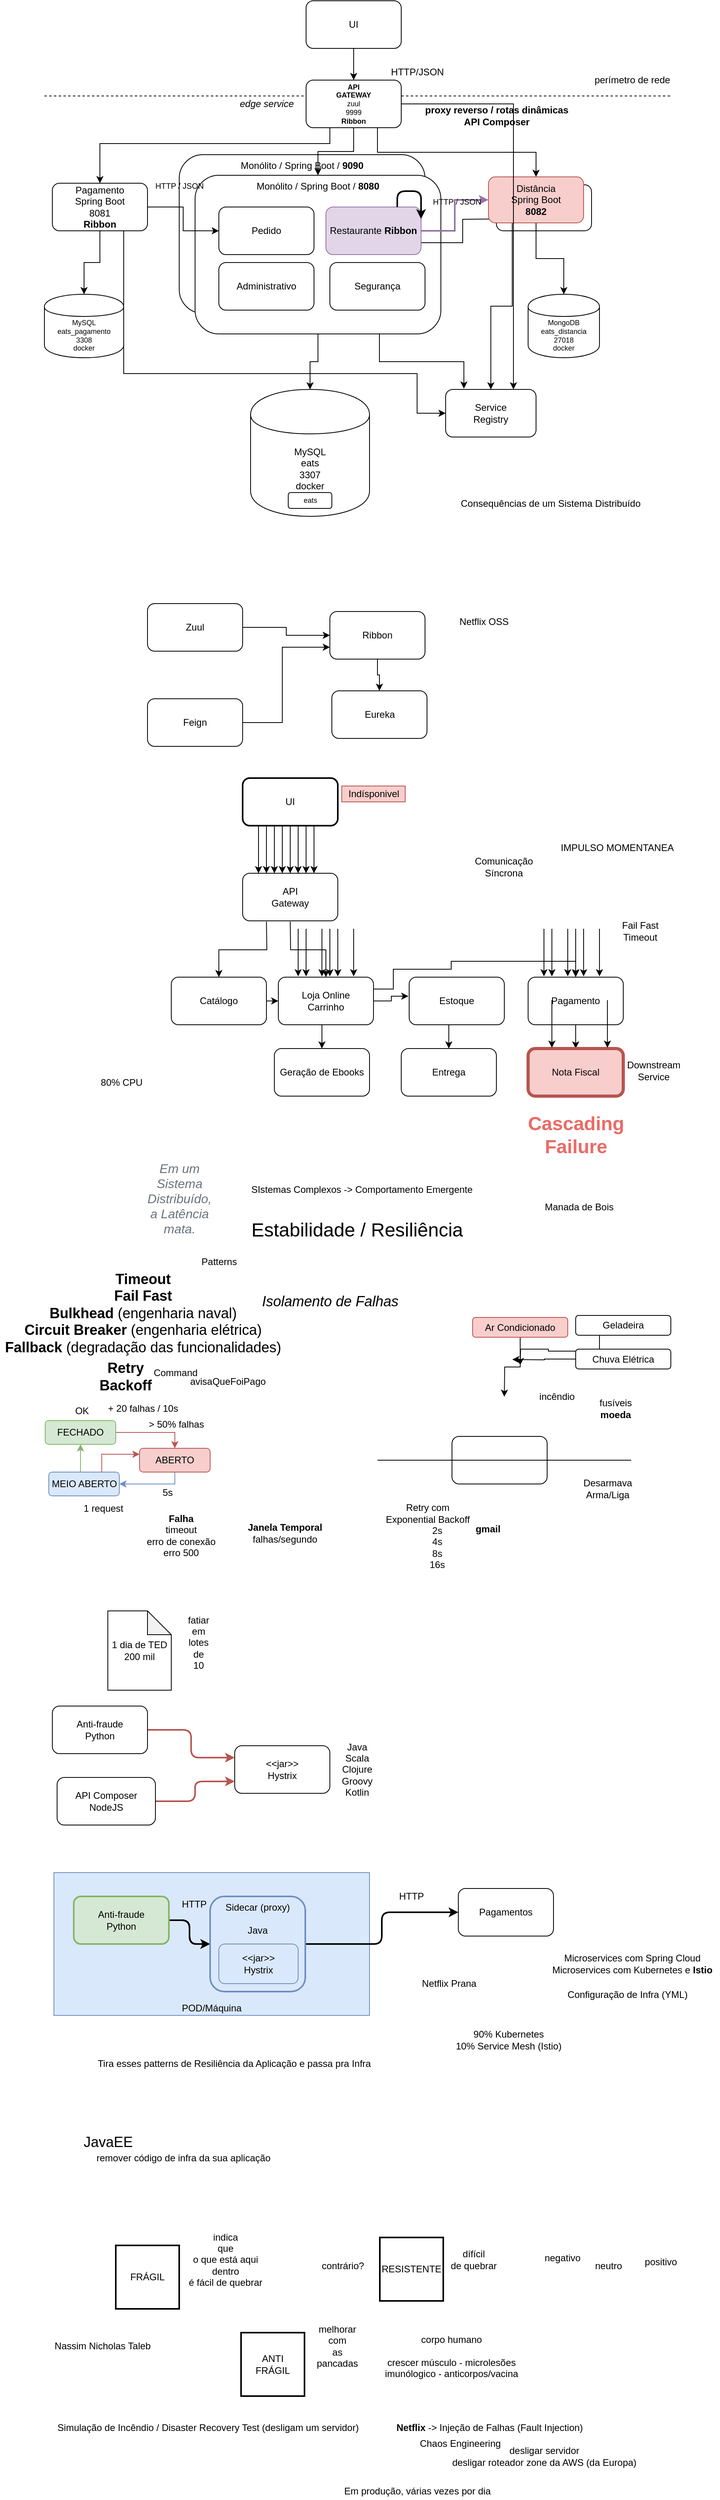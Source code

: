 <mxfile version="12.9.6" type="device"><diagram id="_wSEptGag3BsRN_Ll8dC" name="Page-1"><mxGraphModel dx="1837" dy="1597" grid="1" gridSize="10" guides="1" tooltips="1" connect="1" arrows="1" fold="1" page="1" pageScale="1" pageWidth="850" pageHeight="1100" math="0" shadow="0"><root><mxCell id="0"/><mxCell id="1" parent="0"/><mxCell id="aS-X-ERC-mxKL3yC7Omb-161" value="POD/Máquina" style="rounded=0;whiteSpace=wrap;html=1;strokeWidth=1;align=center;verticalAlign=bottom;fillColor=#dae8fc;strokeColor=#6c8ebf;" vertex="1" parent="1"><mxGeometry x="22" y="2210" width="398" height="180" as="geometry"/></mxCell><mxCell id="aS-X-ERC-mxKL3yC7Omb-46" value="Distância&lt;br&gt;Spring Boot&lt;br&gt;&lt;b&gt;8082&lt;/b&gt;" style="rounded=1;whiteSpace=wrap;html=1;" vertex="1" parent="1"><mxGeometry x="580" y="82" width="120" height="58" as="geometry"/></mxCell><mxCell id="y2pUeTgZhm8g_LGULcBH-119" value="Monólito / Spring Boot / &lt;b&gt;9090&lt;/b&gt;" style="rounded=1;whiteSpace=wrap;html=1;verticalAlign=top;" parent="1" vertex="1"><mxGeometry x="180" y="44" width="310" height="200" as="geometry"/></mxCell><mxCell id="y2pUeTgZhm8g_LGULcBH-7" value="MySQL&lt;br&gt;eats&lt;br&gt;3307&lt;br&gt;docker" style="shape=cylinder;whiteSpace=wrap;html=1;boundedLbl=1;backgroundOutline=1;verticalAlign=middle;" parent="1" vertex="1"><mxGeometry x="270" y="340" width="150" height="160" as="geometry"/></mxCell><mxCell id="y2pUeTgZhm8g_LGULcBH-1" value="" style="endArrow=none;dashed=1;html=1;" parent="1" edge="1"><mxGeometry width="50" height="50" relative="1" as="geometry"><mxPoint x="10" y="-30" as="sourcePoint"/><mxPoint x="800" y="-30" as="targetPoint"/></mxGeometry></mxCell><mxCell id="y2pUeTgZhm8g_LGULcBH-2" style="edgeStyle=orthogonalEdgeStyle;rounded=0;orthogonalLoop=1;jettySize=auto;html=1;exitX=0.5;exitY=1;exitDx=0;exitDy=0;" parent="1" source="y2pUeTgZhm8g_LGULcBH-3" target="y2pUeTgZhm8g_LGULcBH-7" edge="1"><mxGeometry relative="1" as="geometry"/></mxCell><mxCell id="aS-X-ERC-mxKL3yC7Omb-26" style="edgeStyle=orthogonalEdgeStyle;rounded=0;orthogonalLoop=1;jettySize=auto;html=1;exitX=0.75;exitY=1;exitDx=0;exitDy=0;entryX=0.202;entryY=-0.017;entryDx=0;entryDy=0;entryPerimeter=0;strokeWidth=1;" edge="1" parent="1" source="y2pUeTgZhm8g_LGULcBH-3" target="aS-X-ERC-mxKL3yC7Omb-23"><mxGeometry relative="1" as="geometry"/></mxCell><mxCell id="y2pUeTgZhm8g_LGULcBH-3" value="Monólito / Spring Boot / &lt;b&gt;8080&lt;/b&gt;" style="rounded=1;whiteSpace=wrap;html=1;verticalAlign=top;" parent="1" vertex="1"><mxGeometry x="200" y="70" width="310" height="200" as="geometry"/></mxCell><mxCell id="y2pUeTgZhm8g_LGULcBH-4" style="edgeStyle=orthogonalEdgeStyle;rounded=0;orthogonalLoop=1;jettySize=auto;html=1;exitX=1;exitY=0.5;exitDx=0;exitDy=0;fontSize=17;fontColor=#E6E6E6;strokeWidth=2;fillColor=#e1d5e7;strokeColor=#9673a6;" parent="1" source="y2pUeTgZhm8g_LGULcBH-5" target="y2pUeTgZhm8g_LGULcBH-14" edge="1"><mxGeometry relative="1" as="geometry"/></mxCell><mxCell id="aS-X-ERC-mxKL3yC7Omb-1" style="edgeStyle=orthogonalEdgeStyle;rounded=0;orthogonalLoop=1;jettySize=auto;html=1;exitX=1;exitY=0.75;exitDx=0;exitDy=0;entryX=0;entryY=0.75;entryDx=0;entryDy=0;strokeWidth=1;" edge="1" parent="1" source="y2pUeTgZhm8g_LGULcBH-5"><mxGeometry relative="1" as="geometry"><mxPoint x="590" y="125" as="targetPoint"/></mxGeometry></mxCell><mxCell id="y2pUeTgZhm8g_LGULcBH-5" value="Restaurante&lt;b&gt; Ribbon&lt;/b&gt;" style="rounded=1;whiteSpace=wrap;html=1;fillColor=#e1d5e7;strokeColor=#9673a6;" parent="1" vertex="1"><mxGeometry x="365" y="110" width="120" height="60" as="geometry"/></mxCell><mxCell id="y2pUeTgZhm8g_LGULcBH-6" value="Pedido" style="rounded=1;whiteSpace=wrap;html=1;" parent="1" vertex="1"><mxGeometry x="230" y="110" width="120" height="60" as="geometry"/></mxCell><mxCell id="y2pUeTgZhm8g_LGULcBH-8" value="Administrativo" style="rounded=1;whiteSpace=wrap;html=1;" parent="1" vertex="1"><mxGeometry x="230" y="180" width="120" height="60" as="geometry"/></mxCell><mxCell id="y2pUeTgZhm8g_LGULcBH-9" value="Segurança" style="rounded=1;whiteSpace=wrap;html=1;" parent="1" vertex="1"><mxGeometry x="370" y="180" width="120" height="60" as="geometry"/></mxCell><mxCell id="y2pUeTgZhm8g_LGULcBH-10" style="edgeStyle=orthogonalEdgeStyle;rounded=0;orthogonalLoop=1;jettySize=auto;html=1;exitX=0.5;exitY=1;exitDx=0;exitDy=0;fontSize=9;fontColor=#E6E6E6;" parent="1" source="y2pUeTgZhm8g_LGULcBH-12" target="y2pUeTgZhm8g_LGULcBH-15" edge="1"><mxGeometry relative="1" as="geometry"/></mxCell><mxCell id="y2pUeTgZhm8g_LGULcBH-11" style="edgeStyle=orthogonalEdgeStyle;rounded=0;orthogonalLoop=1;jettySize=auto;html=1;exitX=1;exitY=0.5;exitDx=0;exitDy=0;fontSize=9;fontColor=#E6E6E6;strokeWidth=1;" parent="1" source="y2pUeTgZhm8g_LGULcBH-12" target="y2pUeTgZhm8g_LGULcBH-6" edge="1"><mxGeometry relative="1" as="geometry"/></mxCell><mxCell id="aS-X-ERC-mxKL3yC7Omb-27" style="edgeStyle=orthogonalEdgeStyle;rounded=0;orthogonalLoop=1;jettySize=auto;html=1;exitX=0.75;exitY=1;exitDx=0;exitDy=0;entryX=0;entryY=0.5;entryDx=0;entryDy=0;strokeWidth=1;" edge="1" parent="1" source="y2pUeTgZhm8g_LGULcBH-12" target="aS-X-ERC-mxKL3yC7Omb-23"><mxGeometry relative="1" as="geometry"><Array as="points"><mxPoint x="110" y="320"/><mxPoint x="480" y="320"/><mxPoint x="480" y="370"/></Array></mxGeometry></mxCell><mxCell id="y2pUeTgZhm8g_LGULcBH-12" value="Pagamento&lt;br&gt;Spring Boot&lt;br&gt;8081&lt;br&gt;&lt;b&gt;Ribbon&lt;/b&gt;" style="rounded=1;whiteSpace=wrap;html=1;" parent="1" vertex="1"><mxGeometry x="20" y="80" width="120" height="60" as="geometry"/></mxCell><mxCell id="y2pUeTgZhm8g_LGULcBH-13" style="edgeStyle=orthogonalEdgeStyle;rounded=0;orthogonalLoop=1;jettySize=auto;html=1;exitX=0.5;exitY=1;exitDx=0;exitDy=0;fontSize=9;fontColor=#E6E6E6;" parent="1" source="y2pUeTgZhm8g_LGULcBH-14" target="y2pUeTgZhm8g_LGULcBH-17" edge="1"><mxGeometry relative="1" as="geometry"/></mxCell><mxCell id="aS-X-ERC-mxKL3yC7Omb-25" style="edgeStyle=orthogonalEdgeStyle;rounded=0;orthogonalLoop=1;jettySize=auto;html=1;exitX=0.25;exitY=1;exitDx=0;exitDy=0;strokeWidth=1;" edge="1" parent="1" source="y2pUeTgZhm8g_LGULcBH-14" target="aS-X-ERC-mxKL3yC7Omb-23"><mxGeometry relative="1" as="geometry"/></mxCell><mxCell id="y2pUeTgZhm8g_LGULcBH-14" value="Distância&lt;br&gt;Spring Boot&lt;br&gt;&lt;b&gt;8082&lt;/b&gt;" style="rounded=1;whiteSpace=wrap;html=1;fillColor=#f8cecc;strokeColor=#b85450;" parent="1" vertex="1"><mxGeometry x="570" y="72" width="120" height="58" as="geometry"/></mxCell><mxCell id="y2pUeTgZhm8g_LGULcBH-15" value="MySQL&lt;br style=&quot;font-size: 9px;&quot;&gt;eats_pagamento&lt;br style=&quot;font-size: 9px;&quot;&gt;3308&lt;br style=&quot;font-size: 9px;&quot;&gt;docker" style="shape=cylinder;whiteSpace=wrap;html=1;boundedLbl=1;backgroundOutline=1;fontSize=9;" parent="1" vertex="1"><mxGeometry x="10" y="220" width="100" height="80" as="geometry"/></mxCell><mxCell id="y2pUeTgZhm8g_LGULcBH-16" value="eats" style="rounded=1;whiteSpace=wrap;html=1;fontSize=9;" parent="1" vertex="1"><mxGeometry x="317.5" y="470" width="55" height="20" as="geometry"/></mxCell><mxCell id="y2pUeTgZhm8g_LGULcBH-17" value="MongoDB&lt;br&gt;eats_distancia&lt;br&gt;27018&lt;br&gt;docker" style="shape=cylinder;whiteSpace=wrap;html=1;boundedLbl=1;backgroundOutline=1;fontSize=9;" parent="1" vertex="1"><mxGeometry x="620" y="220" width="90" height="80" as="geometry"/></mxCell><mxCell id="y2pUeTgZhm8g_LGULcBH-18" style="edgeStyle=orthogonalEdgeStyle;rounded=0;orthogonalLoop=1;jettySize=auto;html=1;exitX=0.5;exitY=1;exitDx=0;exitDy=0;fontSize=9;fontColor=#E6E6E6;strokeWidth=1;" parent="1" source="y2pUeTgZhm8g_LGULcBH-21" target="y2pUeTgZhm8g_LGULcBH-3" edge="1"><mxGeometry relative="1" as="geometry"/></mxCell><mxCell id="y2pUeTgZhm8g_LGULcBH-19" style="edgeStyle=orthogonalEdgeStyle;rounded=0;orthogonalLoop=1;jettySize=auto;html=1;exitX=0.25;exitY=1;exitDx=0;exitDy=0;entryX=0.5;entryY=0;entryDx=0;entryDy=0;fontSize=9;fontColor=#E6E6E6;" parent="1" source="y2pUeTgZhm8g_LGULcBH-21" target="y2pUeTgZhm8g_LGULcBH-12" edge="1"><mxGeometry relative="1" as="geometry"><Array as="points"><mxPoint x="370" y="30"/><mxPoint x="80" y="30"/></Array></mxGeometry></mxCell><mxCell id="y2pUeTgZhm8g_LGULcBH-20" style="edgeStyle=orthogonalEdgeStyle;rounded=0;orthogonalLoop=1;jettySize=auto;html=1;exitX=0.75;exitY=1;exitDx=0;exitDy=0;entryX=0.5;entryY=0;entryDx=0;entryDy=0;fontSize=9;fontColor=#E6E6E6;strokeWidth=1;" parent="1" source="y2pUeTgZhm8g_LGULcBH-21" target="y2pUeTgZhm8g_LGULcBH-14" edge="1"><mxGeometry relative="1" as="geometry"/></mxCell><mxCell id="aS-X-ERC-mxKL3yC7Omb-28" style="edgeStyle=orthogonalEdgeStyle;rounded=0;orthogonalLoop=1;jettySize=auto;html=1;entryX=0.75;entryY=0;entryDx=0;entryDy=0;strokeWidth=1;" edge="1" parent="1" source="y2pUeTgZhm8g_LGULcBH-21" target="aS-X-ERC-mxKL3yC7Omb-23"><mxGeometry relative="1" as="geometry"/></mxCell><mxCell id="y2pUeTgZhm8g_LGULcBH-21" value="&lt;b&gt;API&lt;br&gt;GATEWAY&lt;/b&gt;&lt;br&gt;zuul&lt;br&gt;9999&lt;br&gt;&lt;b&gt;Ribbon&lt;/b&gt;" style="rounded=1;whiteSpace=wrap;html=1;fontSize=9;" parent="1" vertex="1"><mxGeometry x="340" y="-50" width="120" height="60" as="geometry"/></mxCell><mxCell id="y2pUeTgZhm8g_LGULcBH-22" value="&lt;font style=&quot;font-size: 10px&quot;&gt;HTTP / JSON&lt;/font&gt;" style="text;html=1;align=center;verticalAlign=middle;resizable=0;points=[];autosize=1;fontSize=22;strokeWidth=3;" parent="1" vertex="1"><mxGeometry x="140" y="60" width="80" height="40" as="geometry"/></mxCell><mxCell id="y2pUeTgZhm8g_LGULcBH-23" value="&lt;font style=&quot;font-size: 10px&quot;&gt;HTTP / JSON&lt;/font&gt;" style="text;html=1;align=center;verticalAlign=middle;resizable=0;points=[];autosize=1;fontSize=22;" parent="1" vertex="1"><mxGeometry x="490" y="80" width="80" height="40" as="geometry"/></mxCell><mxCell id="y2pUeTgZhm8g_LGULcBH-24" value="perímetro de rede" style="text;html=1;align=center;verticalAlign=middle;resizable=0;points=[];autosize=1;" parent="1" vertex="1"><mxGeometry x="696" y="-60" width="110" height="20" as="geometry"/></mxCell><mxCell id="y2pUeTgZhm8g_LGULcBH-25" style="edgeStyle=orthogonalEdgeStyle;rounded=0;orthogonalLoop=1;jettySize=auto;html=1;exitX=0.5;exitY=1;exitDx=0;exitDy=0;entryX=0.5;entryY=0;entryDx=0;entryDy=0;" parent="1" source="y2pUeTgZhm8g_LGULcBH-26" target="y2pUeTgZhm8g_LGULcBH-21" edge="1"><mxGeometry relative="1" as="geometry"/></mxCell><mxCell id="y2pUeTgZhm8g_LGULcBH-26" value="UI" style="rounded=1;whiteSpace=wrap;html=1;" parent="1" vertex="1"><mxGeometry x="340" y="-150" width="120" height="60" as="geometry"/></mxCell><mxCell id="y2pUeTgZhm8g_LGULcBH-28" value="HTTP/JSON" style="text;html=1;align=center;verticalAlign=middle;resizable=0;points=[];autosize=1;" parent="1" vertex="1"><mxGeometry x="440" y="-70" width="80" height="20" as="geometry"/></mxCell><mxCell id="y2pUeTgZhm8g_LGULcBH-29" value="&lt;i&gt;edge service&lt;/i&gt;" style="text;html=1;align=center;verticalAlign=middle;resizable=0;points=[];autosize=1;" parent="1" vertex="1"><mxGeometry x="250" y="-30" width="80" height="20" as="geometry"/></mxCell><mxCell id="y2pUeTgZhm8g_LGULcBH-30" value="&lt;b&gt;proxy reverso / rotas dinâmicas&lt;br&gt;API Composer&lt;br&gt;&lt;/b&gt;" style="text;html=1;align=center;verticalAlign=middle;resizable=0;points=[];autosize=1;" parent="1" vertex="1"><mxGeometry x="480" y="-20" width="200" height="30" as="geometry"/></mxCell><mxCell id="aS-X-ERC-mxKL3yC7Omb-35" style="edgeStyle=orthogonalEdgeStyle;rounded=0;orthogonalLoop=1;jettySize=auto;html=1;exitX=1;exitY=0.5;exitDx=0;exitDy=0;entryX=0;entryY=0.5;entryDx=0;entryDy=0;strokeWidth=1;" edge="1" parent="1" source="aS-X-ERC-mxKL3yC7Omb-31" target="aS-X-ERC-mxKL3yC7Omb-32"><mxGeometry relative="1" as="geometry"/></mxCell><mxCell id="aS-X-ERC-mxKL3yC7Omb-31" value="Zuul" style="rounded=1;whiteSpace=wrap;html=1;align=center;" vertex="1" parent="1"><mxGeometry x="140" y="610" width="120" height="60" as="geometry"/></mxCell><mxCell id="aS-X-ERC-mxKL3yC7Omb-36" style="edgeStyle=orthogonalEdgeStyle;rounded=0;orthogonalLoop=1;jettySize=auto;html=1;exitX=0.5;exitY=1;exitDx=0;exitDy=0;strokeWidth=1;" edge="1" parent="1" source="aS-X-ERC-mxKL3yC7Omb-32" target="aS-X-ERC-mxKL3yC7Omb-34"><mxGeometry relative="1" as="geometry"/></mxCell><mxCell id="aS-X-ERC-mxKL3yC7Omb-32" value="Ribbon" style="rounded=1;whiteSpace=wrap;html=1;align=center;" vertex="1" parent="1"><mxGeometry x="370" y="620" width="120" height="60" as="geometry"/></mxCell><mxCell id="aS-X-ERC-mxKL3yC7Omb-37" style="edgeStyle=orthogonalEdgeStyle;rounded=0;orthogonalLoop=1;jettySize=auto;html=1;exitX=1;exitY=0.5;exitDx=0;exitDy=0;strokeWidth=1;" edge="1" parent="1" source="aS-X-ERC-mxKL3yC7Omb-33"><mxGeometry relative="1" as="geometry"><mxPoint x="370" y="665" as="targetPoint"/><Array as="points"><mxPoint x="310" y="760"/><mxPoint x="310" y="665"/></Array></mxGeometry></mxCell><mxCell id="aS-X-ERC-mxKL3yC7Omb-33" value="Feign" style="rounded=1;whiteSpace=wrap;html=1;align=center;" vertex="1" parent="1"><mxGeometry x="140" y="730" width="120" height="60" as="geometry"/></mxCell><mxCell id="aS-X-ERC-mxKL3yC7Omb-34" value="Eureka" style="rounded=1;whiteSpace=wrap;html=1;align=center;" vertex="1" parent="1"><mxGeometry x="372.5" y="720" width="120" height="60" as="geometry"/></mxCell><mxCell id="aS-X-ERC-mxKL3yC7Omb-40" value="Netflix OSS" style="text;html=1;align=center;verticalAlign=middle;resizable=0;points=[];autosize=1;" vertex="1" parent="1"><mxGeometry x="524" y="623" width="80" height="20" as="geometry"/></mxCell><mxCell id="aS-X-ERC-mxKL3yC7Omb-23" value="Service&lt;br&gt;Registry" style="rounded=1;whiteSpace=wrap;html=1;align=center;" vertex="1" parent="1"><mxGeometry x="516" y="340" width="114" height="60" as="geometry"/></mxCell><mxCell id="aS-X-ERC-mxKL3yC7Omb-45" value="Consequências de um Sistema Distribuído" style="text;html=1;align=center;verticalAlign=middle;resizable=0;points=[];autosize=1;" vertex="1" parent="1"><mxGeometry x="528" y="474" width="240" height="20" as="geometry"/></mxCell><mxCell id="aS-X-ERC-mxKL3yC7Omb-54" style="edgeStyle=orthogonalEdgeStyle;rounded=0;orthogonalLoop=1;jettySize=auto;html=1;exitX=0.25;exitY=1;exitDx=0;exitDy=0;strokeWidth=1;" edge="1" parent="1" target="aS-X-ERC-mxKL3yC7Omb-49"><mxGeometry relative="1" as="geometry"><mxPoint x="290" y="1011" as="sourcePoint"/></mxGeometry></mxCell><mxCell id="aS-X-ERC-mxKL3yC7Omb-55" style="edgeStyle=orthogonalEdgeStyle;rounded=0;orthogonalLoop=1;jettySize=auto;html=1;exitX=0.5;exitY=1;exitDx=0;exitDy=0;strokeWidth=1;" edge="1" parent="1" target="aS-X-ERC-mxKL3yC7Omb-50"><mxGeometry relative="1" as="geometry"><mxPoint x="320" y="1011" as="sourcePoint"/></mxGeometry></mxCell><mxCell id="aS-X-ERC-mxKL3yC7Omb-47" value="API&lt;br&gt;Gateway" style="rounded=1;whiteSpace=wrap;html=1;align=center;strokeWidth=1;" vertex="1" parent="1"><mxGeometry x="260" y="950" width="120" height="60" as="geometry"/></mxCell><mxCell id="aS-X-ERC-mxKL3yC7Omb-96" style="edgeStyle=orthogonalEdgeStyle;rounded=0;orthogonalLoop=1;jettySize=auto;html=1;exitX=1;exitY=0.5;exitDx=0;exitDy=0;entryX=0;entryY=0.5;entryDx=0;entryDy=0;strokeWidth=1;" edge="1" parent="1" source="aS-X-ERC-mxKL3yC7Omb-49" target="aS-X-ERC-mxKL3yC7Omb-50"><mxGeometry relative="1" as="geometry"/></mxCell><mxCell id="aS-X-ERC-mxKL3yC7Omb-49" value="Catálogo" style="rounded=1;whiteSpace=wrap;html=1;align=center;" vertex="1" parent="1"><mxGeometry x="170" y="1081" width="120" height="60" as="geometry"/></mxCell><mxCell id="aS-X-ERC-mxKL3yC7Omb-57" style="edgeStyle=orthogonalEdgeStyle;rounded=0;orthogonalLoop=1;jettySize=auto;html=1;exitX=0.5;exitY=1;exitDx=0;exitDy=0;entryX=0.5;entryY=0;entryDx=0;entryDy=0;strokeWidth=1;" edge="1" parent="1" source="aS-X-ERC-mxKL3yC7Omb-50" target="aS-X-ERC-mxKL3yC7Omb-53"><mxGeometry relative="1" as="geometry"/></mxCell><mxCell id="aS-X-ERC-mxKL3yC7Omb-58" style="edgeStyle=orthogonalEdgeStyle;rounded=0;orthogonalLoop=1;jettySize=auto;html=1;exitX=1;exitY=0.5;exitDx=0;exitDy=0;entryX=-0.008;entryY=0.4;entryDx=0;entryDy=0;entryPerimeter=0;strokeWidth=1;" edge="1" parent="1" source="aS-X-ERC-mxKL3yC7Omb-50" target="aS-X-ERC-mxKL3yC7Omb-51"><mxGeometry relative="1" as="geometry"/></mxCell><mxCell id="aS-X-ERC-mxKL3yC7Omb-63" style="edgeStyle=orthogonalEdgeStyle;rounded=0;orthogonalLoop=1;jettySize=auto;html=1;exitX=1;exitY=0.25;exitDx=0;exitDy=0;entryX=0.5;entryY=0;entryDx=0;entryDy=0;strokeWidth=1;" edge="1" parent="1" source="aS-X-ERC-mxKL3yC7Omb-50" target="aS-X-ERC-mxKL3yC7Omb-60"><mxGeometry relative="1" as="geometry"><Array as="points"><mxPoint x="450" y="1096"/><mxPoint x="450" y="1071"/><mxPoint x="523" y="1071"/><mxPoint x="523" y="1061"/><mxPoint x="680" y="1061"/></Array></mxGeometry></mxCell><mxCell id="aS-X-ERC-mxKL3yC7Omb-50" value="Loja Online&lt;br&gt;Carrinho" style="rounded=1;whiteSpace=wrap;html=1;align=center;strokeWidth=1;" vertex="1" parent="1"><mxGeometry x="305" y="1081" width="120" height="60" as="geometry"/></mxCell><mxCell id="aS-X-ERC-mxKL3yC7Omb-59" style="edgeStyle=orthogonalEdgeStyle;rounded=0;orthogonalLoop=1;jettySize=auto;html=1;exitX=0.5;exitY=1;exitDx=0;exitDy=0;entryX=0.5;entryY=0;entryDx=0;entryDy=0;strokeWidth=1;" edge="1" parent="1" source="aS-X-ERC-mxKL3yC7Omb-51" target="aS-X-ERC-mxKL3yC7Omb-52"><mxGeometry relative="1" as="geometry"/></mxCell><mxCell id="aS-X-ERC-mxKL3yC7Omb-51" value="Estoque" style="rounded=1;whiteSpace=wrap;html=1;align=center;" vertex="1" parent="1"><mxGeometry x="470" y="1081" width="120" height="60" as="geometry"/></mxCell><mxCell id="aS-X-ERC-mxKL3yC7Omb-52" value="Entrega" style="rounded=1;whiteSpace=wrap;html=1;align=center;" vertex="1" parent="1"><mxGeometry x="460" y="1171" width="120" height="60" as="geometry"/></mxCell><mxCell id="aS-X-ERC-mxKL3yC7Omb-53" value="Geração de Ebooks" style="rounded=1;whiteSpace=wrap;html=1;align=center;" vertex="1" parent="1"><mxGeometry x="300" y="1171" width="120" height="60" as="geometry"/></mxCell><mxCell id="aS-X-ERC-mxKL3yC7Omb-64" style="edgeStyle=orthogonalEdgeStyle;rounded=0;orthogonalLoop=1;jettySize=auto;html=1;exitX=0.5;exitY=1;exitDx=0;exitDy=0;entryX=0.5;entryY=0;entryDx=0;entryDy=0;strokeWidth=1;" edge="1" parent="1" source="aS-X-ERC-mxKL3yC7Omb-60" target="aS-X-ERC-mxKL3yC7Omb-61"><mxGeometry relative="1" as="geometry"/></mxCell><mxCell id="aS-X-ERC-mxKL3yC7Omb-60" value="Pagamento" style="rounded=1;whiteSpace=wrap;html=1;align=center;strokeWidth=1;" vertex="1" parent="1"><mxGeometry x="620" y="1081" width="120" height="60" as="geometry"/></mxCell><mxCell id="aS-X-ERC-mxKL3yC7Omb-61" value="Nota Fiscal" style="rounded=1;whiteSpace=wrap;html=1;align=center;fillColor=#f8cecc;strokeColor=#b85450;strokeWidth=4;" vertex="1" parent="1"><mxGeometry x="620" y="1171" width="120" height="60" as="geometry"/></mxCell><mxCell id="aS-X-ERC-mxKL3yC7Omb-66" value="" style="endArrow=classic;html=1;strokeWidth=1;entryX=0.5;entryY=0;entryDx=0;entryDy=0;" edge="1" parent="1" target="aS-X-ERC-mxKL3yC7Omb-47"><mxGeometry width="50" height="50" relative="1" as="geometry"><mxPoint x="320" y="890" as="sourcePoint"/><mxPoint x="310" y="890" as="targetPoint"/></mxGeometry></mxCell><mxCell id="aS-X-ERC-mxKL3yC7Omb-68" value="" style="endArrow=classic;html=1;strokeWidth=1;entryX=0.5;entryY=0;entryDx=0;entryDy=0;" edge="1" parent="1"><mxGeometry width="50" height="50" relative="1" as="geometry"><mxPoint x="330" y="890" as="sourcePoint"/><mxPoint x="330" y="950" as="targetPoint"/></mxGeometry></mxCell><mxCell id="aS-X-ERC-mxKL3yC7Omb-69" value="" style="endArrow=classic;html=1;strokeWidth=1;entryX=0.5;entryY=0;entryDx=0;entryDy=0;" edge="1" parent="1"><mxGeometry width="50" height="50" relative="1" as="geometry"><mxPoint x="340" y="890" as="sourcePoint"/><mxPoint x="340" y="950" as="targetPoint"/></mxGeometry></mxCell><mxCell id="aS-X-ERC-mxKL3yC7Omb-70" value="" style="endArrow=classic;html=1;strokeWidth=1;entryX=0.5;entryY=0;entryDx=0;entryDy=0;" edge="1" parent="1"><mxGeometry width="50" height="50" relative="1" as="geometry"><mxPoint x="350" y="890" as="sourcePoint"/><mxPoint x="350" y="950" as="targetPoint"/></mxGeometry></mxCell><mxCell id="aS-X-ERC-mxKL3yC7Omb-71" value="" style="endArrow=classic;html=1;strokeWidth=1;entryX=0.5;entryY=0;entryDx=0;entryDy=0;" edge="1" parent="1"><mxGeometry width="50" height="50" relative="1" as="geometry"><mxPoint x="280" y="890" as="sourcePoint"/><mxPoint x="280" y="950" as="targetPoint"/></mxGeometry></mxCell><mxCell id="aS-X-ERC-mxKL3yC7Omb-72" value="" style="endArrow=classic;html=1;strokeWidth=1;entryX=0.5;entryY=0;entryDx=0;entryDy=0;" edge="1" parent="1"><mxGeometry width="50" height="50" relative="1" as="geometry"><mxPoint x="290" y="890" as="sourcePoint"/><mxPoint x="290" y="950" as="targetPoint"/></mxGeometry></mxCell><mxCell id="aS-X-ERC-mxKL3yC7Omb-73" value="" style="endArrow=classic;html=1;strokeWidth=1;entryX=0.5;entryY=0;entryDx=0;entryDy=0;" edge="1" parent="1"><mxGeometry width="50" height="50" relative="1" as="geometry"><mxPoint x="300" y="890" as="sourcePoint"/><mxPoint x="300" y="950" as="targetPoint"/></mxGeometry></mxCell><mxCell id="aS-X-ERC-mxKL3yC7Omb-74" value="" style="endArrow=classic;html=1;strokeWidth=1;entryX=0.5;entryY=0;entryDx=0;entryDy=0;" edge="1" parent="1"><mxGeometry width="50" height="50" relative="1" as="geometry"><mxPoint x="310" y="890" as="sourcePoint"/><mxPoint x="310" y="950" as="targetPoint"/></mxGeometry></mxCell><mxCell id="aS-X-ERC-mxKL3yC7Omb-75" value="UI" style="rounded=1;whiteSpace=wrap;html=1;strokeWidth=2;align=center;" vertex="1" parent="1"><mxGeometry x="260" y="830" width="120" height="60" as="geometry"/></mxCell><mxCell id="aS-X-ERC-mxKL3yC7Omb-76" value="Indísponivel" style="text;html=1;align=center;verticalAlign=middle;resizable=0;points=[];autosize=1;fillColor=#f8cecc;strokeColor=#b85450;" vertex="1" parent="1"><mxGeometry x="385" y="840" width="80" height="20" as="geometry"/></mxCell><mxCell id="aS-X-ERC-mxKL3yC7Omb-77" value="" style="endArrow=classic;html=1;strokeWidth=1;entryX=0.5;entryY=0;entryDx=0;entryDy=0;" edge="1" parent="1"><mxGeometry width="50" height="50" relative="1" as="geometry"><mxPoint x="370" y="1020" as="sourcePoint"/><mxPoint x="370" y="1080" as="targetPoint"/></mxGeometry></mxCell><mxCell id="aS-X-ERC-mxKL3yC7Omb-78" value="" style="endArrow=classic;html=1;strokeWidth=1;entryX=0.5;entryY=0;entryDx=0;entryDy=0;" edge="1" parent="1"><mxGeometry width="50" height="50" relative="1" as="geometry"><mxPoint x="380" y="1020" as="sourcePoint"/><mxPoint x="380" y="1080" as="targetPoint"/></mxGeometry></mxCell><mxCell id="aS-X-ERC-mxKL3yC7Omb-79" value="" style="endArrow=classic;html=1;strokeWidth=1;entryX=0.5;entryY=0;entryDx=0;entryDy=0;" edge="1" parent="1"><mxGeometry width="50" height="50" relative="1" as="geometry"><mxPoint x="400" y="1020" as="sourcePoint"/><mxPoint x="400" y="1080" as="targetPoint"/></mxGeometry></mxCell><mxCell id="aS-X-ERC-mxKL3yC7Omb-80" value="" style="endArrow=classic;html=1;strokeWidth=1;entryX=0.5;entryY=0;entryDx=0;entryDy=0;" edge="1" parent="1"><mxGeometry width="50" height="50" relative="1" as="geometry"><mxPoint x="330" y="1020" as="sourcePoint"/><mxPoint x="330" y="1080" as="targetPoint"/></mxGeometry></mxCell><mxCell id="aS-X-ERC-mxKL3yC7Omb-81" value="" style="endArrow=classic;html=1;strokeWidth=1;entryX=0.5;entryY=0;entryDx=0;entryDy=0;" edge="1" parent="1"><mxGeometry width="50" height="50" relative="1" as="geometry"><mxPoint x="340" y="1020" as="sourcePoint"/><mxPoint x="340" y="1080" as="targetPoint"/></mxGeometry></mxCell><mxCell id="aS-X-ERC-mxKL3yC7Omb-82" value="" style="endArrow=classic;html=1;strokeWidth=1;entryX=0.5;entryY=0;entryDx=0;entryDy=0;" edge="1" parent="1"><mxGeometry width="50" height="50" relative="1" as="geometry"><mxPoint x="360" y="1020" as="sourcePoint"/><mxPoint x="360" y="1080" as="targetPoint"/></mxGeometry></mxCell><mxCell id="aS-X-ERC-mxKL3yC7Omb-83" value="" style="endArrow=classic;html=1;strokeWidth=1;entryX=0.5;entryY=0;entryDx=0;entryDy=0;" edge="1" parent="1"><mxGeometry width="50" height="50" relative="1" as="geometry"><mxPoint x="680" y="1020" as="sourcePoint"/><mxPoint x="680" y="1080" as="targetPoint"/></mxGeometry></mxCell><mxCell id="aS-X-ERC-mxKL3yC7Omb-84" value="" style="endArrow=classic;html=1;strokeWidth=1;entryX=0.5;entryY=0;entryDx=0;entryDy=0;" edge="1" parent="1"><mxGeometry width="50" height="50" relative="1" as="geometry"><mxPoint x="690" y="1020" as="sourcePoint"/><mxPoint x="690" y="1080" as="targetPoint"/></mxGeometry></mxCell><mxCell id="aS-X-ERC-mxKL3yC7Omb-85" value="" style="endArrow=classic;html=1;strokeWidth=1;entryX=0.5;entryY=0;entryDx=0;entryDy=0;" edge="1" parent="1"><mxGeometry width="50" height="50" relative="1" as="geometry"><mxPoint x="710" y="1020" as="sourcePoint"/><mxPoint x="710" y="1080" as="targetPoint"/></mxGeometry></mxCell><mxCell id="aS-X-ERC-mxKL3yC7Omb-86" value="" style="endArrow=classic;html=1;strokeWidth=1;entryX=0.5;entryY=0;entryDx=0;entryDy=0;" edge="1" parent="1"><mxGeometry width="50" height="50" relative="1" as="geometry"><mxPoint x="640" y="1020" as="sourcePoint"/><mxPoint x="640" y="1080" as="targetPoint"/></mxGeometry></mxCell><mxCell id="aS-X-ERC-mxKL3yC7Omb-87" value="" style="endArrow=classic;html=1;strokeWidth=1;entryX=0.5;entryY=0;entryDx=0;entryDy=0;" edge="1" parent="1"><mxGeometry width="50" height="50" relative="1" as="geometry"><mxPoint x="650" y="1020" as="sourcePoint"/><mxPoint x="650" y="1080" as="targetPoint"/></mxGeometry></mxCell><mxCell id="aS-X-ERC-mxKL3yC7Omb-88" value="" style="endArrow=classic;html=1;strokeWidth=1;entryX=0.5;entryY=0;entryDx=0;entryDy=0;" edge="1" parent="1"><mxGeometry width="50" height="50" relative="1" as="geometry"><mxPoint x="670" y="1020" as="sourcePoint"/><mxPoint x="670" y="1080" as="targetPoint"/></mxGeometry></mxCell><mxCell id="aS-X-ERC-mxKL3yC7Omb-91" value="" style="endArrow=classic;html=1;strokeWidth=1;entryX=0.5;entryY=0;entryDx=0;entryDy=0;" edge="1" parent="1"><mxGeometry width="50" height="50" relative="1" as="geometry"><mxPoint x="720" y="1110" as="sourcePoint"/><mxPoint x="720" y="1170" as="targetPoint"/></mxGeometry></mxCell><mxCell id="aS-X-ERC-mxKL3yC7Omb-92" value="" style="endArrow=classic;html=1;strokeWidth=1;entryX=0.5;entryY=0;entryDx=0;entryDy=0;" edge="1" parent="1"><mxGeometry width="50" height="50" relative="1" as="geometry"><mxPoint x="650" y="1110" as="sourcePoint"/><mxPoint x="650" y="1170" as="targetPoint"/></mxGeometry></mxCell><mxCell id="aS-X-ERC-mxKL3yC7Omb-95" value="Downstream&lt;br&gt;Service" style="text;html=1;align=center;verticalAlign=middle;resizable=0;points=[];autosize=1;" vertex="1" parent="1"><mxGeometry x="738" y="1184" width="80" height="30" as="geometry"/></mxCell><mxCell id="aS-X-ERC-mxKL3yC7Omb-97" value="Comunicação&lt;br&gt;Síncrona" style="text;html=1;align=center;verticalAlign=middle;resizable=0;points=[];autosize=1;" vertex="1" parent="1"><mxGeometry x="544" y="927" width="90" height="30" as="geometry"/></mxCell><mxCell id="aS-X-ERC-mxKL3yC7Omb-98" value="80% CPU" style="text;html=1;align=center;verticalAlign=middle;resizable=0;points=[];autosize=1;" vertex="1" parent="1"><mxGeometry x="72" y="1204" width="70" height="20" as="geometry"/></mxCell><mxCell id="aS-X-ERC-mxKL3yC7Omb-99" value="&lt;font style=&quot;font-size: 24px&quot;&gt;Cascading&lt;br&gt;Failure&lt;/font&gt;" style="text;html=1;align=center;verticalAlign=middle;resizable=0;points=[];autosize=1;fontColor=#EA6B66;fontStyle=1" vertex="1" parent="1"><mxGeometry x="610" y="1260" width="140" height="40" as="geometry"/></mxCell><mxCell id="aS-X-ERC-mxKL3yC7Omb-101" value="SIstemas Complexos -&amp;gt; Comportamento Emergente" style="text;html=1;align=center;verticalAlign=middle;resizable=0;points=[];autosize=1;fontColor=#000000;" vertex="1" parent="1"><mxGeometry x="265" y="1339" width="290" height="20" as="geometry"/></mxCell><mxCell id="aS-X-ERC-mxKL3yC7Omb-102" value="Manada de Bois" style="text;html=1;align=center;verticalAlign=middle;resizable=0;points=[];autosize=1;fontColor=#000000;" vertex="1" parent="1"><mxGeometry x="634" y="1361" width="100" height="20" as="geometry"/></mxCell><mxCell id="aS-X-ERC-mxKL3yC7Omb-103" value="&lt;em style=&quot;box-sizing: border-box ; color: rgb(106 , 115 , 125) ; font-family: , &amp;#34;blinkmacsystemfont&amp;#34; , &amp;#34;segoe ui&amp;#34; , &amp;#34;helvetica&amp;#34; , &amp;#34;arial&amp;#34; , sans-serif , &amp;#34;apple color emoji&amp;#34; , &amp;#34;segoe ui emoji&amp;#34; ; font-size: 16px ; white-space: normal ; background-color: rgb(255 , 255 , 255)&quot;&gt;Em um Sistema Distribuído, a Latência mata.&lt;/em&gt;" style="text;html=1;align=center;verticalAlign=middle;resizable=0;points=[];autosize=1;fontColor=#000000;" vertex="1" parent="1"><mxGeometry x="10" y="1350" width="340" height="20" as="geometry"/></mxCell><mxCell id="aS-X-ERC-mxKL3yC7Omb-104" value="&lt;font style=&quot;font-size: 24px&quot;&gt;Estabilidade / Resiliência&lt;br&gt;&lt;/font&gt;" style="text;html=1;align=center;verticalAlign=middle;resizable=0;points=[];autosize=1;fontColor=#000000;" vertex="1" parent="1"><mxGeometry x="264" y="1390" width="280" height="20" as="geometry"/></mxCell><mxCell id="aS-X-ERC-mxKL3yC7Omb-105" value="&lt;font style=&quot;font-size: 18px&quot;&gt;&lt;b&gt;Timeout&lt;br&gt;Fail Fast&lt;br&gt;Bulkhead &lt;/b&gt;(engenharia naval)&lt;br&gt;&lt;b&gt;Circuit Breaker&lt;/b&gt; (engenharia elétrica)&lt;br&gt;&lt;b&gt;Fallback&lt;/b&gt; (degradação das funcionalidades)&lt;br&gt;&lt;/font&gt;" style="text;html=1;align=center;verticalAlign=middle;resizable=0;points=[];autosize=1;fontColor=#000000;" vertex="1" parent="1"><mxGeometry x="-46" y="1460" width="360" height="90" as="geometry"/></mxCell><mxCell id="aS-X-ERC-mxKL3yC7Omb-106" value="Patterns" style="text;html=1;align=center;verticalAlign=middle;resizable=0;points=[];autosize=1;fontColor=#000000;" vertex="1" parent="1"><mxGeometry x="200" y="1430" width="60" height="20" as="geometry"/></mxCell><mxCell id="aS-X-ERC-mxKL3yC7Omb-107" value="&lt;font style=&quot;font-size: 18px&quot;&gt;&lt;i&gt;Isolamento de Falhas&lt;/i&gt;&lt;/font&gt;" style="text;html=1;align=center;verticalAlign=middle;resizable=0;points=[];autosize=1;fontColor=#000000;" vertex="1" parent="1"><mxGeometry x="275" y="1480" width="190" height="20" as="geometry"/></mxCell><mxCell id="aS-X-ERC-mxKL3yC7Omb-112" style="edgeStyle=orthogonalEdgeStyle;rounded=0;orthogonalLoop=1;jettySize=auto;html=1;exitX=0.5;exitY=1;exitDx=0;exitDy=0;strokeWidth=1;fontColor=#000000;" edge="1" parent="1" source="aS-X-ERC-mxKL3yC7Omb-109"><mxGeometry relative="1" as="geometry"><mxPoint x="590" y="1610" as="targetPoint"/></mxGeometry></mxCell><mxCell id="aS-X-ERC-mxKL3yC7Omb-109" value="Ar Condicionado" style="rounded=1;whiteSpace=wrap;html=1;strokeWidth=1;align=center;fillColor=#f8cecc;strokeColor=#b85450;" vertex="1" parent="1"><mxGeometry x="550" y="1510" width="120" height="25" as="geometry"/></mxCell><mxCell id="aS-X-ERC-mxKL3yC7Omb-113" style="edgeStyle=orthogonalEdgeStyle;rounded=0;orthogonalLoop=1;jettySize=auto;html=1;exitX=0.25;exitY=1;exitDx=0;exitDy=0;strokeWidth=1;fontColor=#000000;" edge="1" parent="1" source="aS-X-ERC-mxKL3yC7Omb-110"><mxGeometry relative="1" as="geometry"><mxPoint x="610" y="1570" as="targetPoint"/></mxGeometry></mxCell><mxCell id="aS-X-ERC-mxKL3yC7Omb-110" value="Geladeira" style="rounded=1;whiteSpace=wrap;html=1;strokeWidth=1;fontColor=#000000;align=center;" vertex="1" parent="1"><mxGeometry x="680" y="1507.5" width="120" height="25" as="geometry"/></mxCell><mxCell id="aS-X-ERC-mxKL3yC7Omb-114" style="edgeStyle=orthogonalEdgeStyle;rounded=0;orthogonalLoop=1;jettySize=auto;html=1;exitX=0;exitY=0.5;exitDx=0;exitDy=0;strokeWidth=1;fontColor=#000000;" edge="1" parent="1" source="aS-X-ERC-mxKL3yC7Omb-111"><mxGeometry relative="1" as="geometry"><mxPoint x="600" y="1563" as="targetPoint"/></mxGeometry></mxCell><mxCell id="aS-X-ERC-mxKL3yC7Omb-111" value="Chuva Elétrica" style="rounded=1;whiteSpace=wrap;html=1;strokeWidth=1;fontColor=#000000;align=center;" vertex="1" parent="1"><mxGeometry x="680" y="1550" width="120" height="25" as="geometry"/></mxCell><mxCell id="aS-X-ERC-mxKL3yC7Omb-115" value="incêndio" style="text;html=1;align=center;verticalAlign=middle;resizable=0;points=[];autosize=1;fontColor=#000000;" vertex="1" parent="1"><mxGeometry x="626" y="1600" width="60" height="20" as="geometry"/></mxCell><mxCell id="aS-X-ERC-mxKL3yC7Omb-116" value="fusíveis&lt;br&gt;&lt;b&gt;moeda&lt;/b&gt;" style="text;html=1;align=center;verticalAlign=middle;resizable=0;points=[];autosize=1;fontColor=#000000;" vertex="1" parent="1"><mxGeometry x="700" y="1610" width="60" height="30" as="geometry"/></mxCell><mxCell id="aS-X-ERC-mxKL3yC7Omb-117" value="" style="rounded=1;whiteSpace=wrap;html=1;strokeWidth=1;fontColor=#000000;align=center;" vertex="1" parent="1"><mxGeometry x="524" y="1660" width="120" height="60" as="geometry"/></mxCell><mxCell id="aS-X-ERC-mxKL3yC7Omb-118" value="" style="endArrow=none;html=1;strokeWidth=1;fontColor=#000000;" edge="1" parent="1"><mxGeometry width="50" height="50" relative="1" as="geometry"><mxPoint x="430" y="1690" as="sourcePoint"/><mxPoint x="750" y="1690" as="targetPoint"/></mxGeometry></mxCell><mxCell id="aS-X-ERC-mxKL3yC7Omb-120" value="Desarmava&lt;br&gt;Arma/Liga" style="text;html=1;align=center;verticalAlign=middle;resizable=0;points=[];autosize=1;fontColor=#000000;" vertex="1" parent="1"><mxGeometry x="680" y="1711" width="80" height="30" as="geometry"/></mxCell><mxCell id="aS-X-ERC-mxKL3yC7Omb-121" value="Fail Fast&lt;br&gt;Timeout" style="text;html=1;align=center;verticalAlign=middle;resizable=0;points=[];autosize=1;fontColor=#000000;" vertex="1" parent="1"><mxGeometry x="731" y="1008" width="60" height="30" as="geometry"/></mxCell><mxCell id="aS-X-ERC-mxKL3yC7Omb-124" style="edgeStyle=orthogonalEdgeStyle;rounded=0;orthogonalLoop=1;jettySize=auto;html=1;exitX=1;exitY=0.5;exitDx=0;exitDy=0;strokeWidth=1;fontColor=#000000;fillColor=#f8cecc;strokeColor=#b85450;" edge="1" parent="1" source="aS-X-ERC-mxKL3yC7Omb-122" target="aS-X-ERC-mxKL3yC7Omb-123"><mxGeometry relative="1" as="geometry"/></mxCell><mxCell id="aS-X-ERC-mxKL3yC7Omb-122" value="FECHADO" style="rounded=1;whiteSpace=wrap;html=1;strokeWidth=1;align=center;fillColor=#d5e8d4;strokeColor=#82b366;" vertex="1" parent="1"><mxGeometry x="11" y="1640" width="89" height="30" as="geometry"/></mxCell><mxCell id="aS-X-ERC-mxKL3yC7Omb-127" style="edgeStyle=orthogonalEdgeStyle;rounded=0;orthogonalLoop=1;jettySize=auto;html=1;exitX=0.5;exitY=1;exitDx=0;exitDy=0;entryX=1;entryY=0.5;entryDx=0;entryDy=0;strokeWidth=1;fontColor=#000000;fillColor=#dae8fc;strokeColor=#6c8ebf;" edge="1" parent="1" source="aS-X-ERC-mxKL3yC7Omb-123" target="aS-X-ERC-mxKL3yC7Omb-125"><mxGeometry relative="1" as="geometry"><Array as="points"><mxPoint x="175" y="1720"/></Array></mxGeometry></mxCell><mxCell id="aS-X-ERC-mxKL3yC7Omb-123" value="ABERTO" style="rounded=1;whiteSpace=wrap;html=1;strokeWidth=1;align=center;fillColor=#f8cecc;strokeColor=#b85450;" vertex="1" parent="1"><mxGeometry x="130" y="1675" width="89" height="30" as="geometry"/></mxCell><mxCell id="aS-X-ERC-mxKL3yC7Omb-128" style="edgeStyle=orthogonalEdgeStyle;rounded=0;orthogonalLoop=1;jettySize=auto;html=1;exitX=0.5;exitY=0;exitDx=0;exitDy=0;entryX=0.5;entryY=1;entryDx=0;entryDy=0;strokeWidth=1;fontColor=#000000;fillColor=#d5e8d4;strokeColor=#82b366;" edge="1" parent="1" source="aS-X-ERC-mxKL3yC7Omb-125" target="aS-X-ERC-mxKL3yC7Omb-122"><mxGeometry relative="1" as="geometry"/></mxCell><mxCell id="aS-X-ERC-mxKL3yC7Omb-130" style="edgeStyle=orthogonalEdgeStyle;rounded=0;orthogonalLoop=1;jettySize=auto;html=1;exitX=0.75;exitY=0;exitDx=0;exitDy=0;entryX=0;entryY=0.25;entryDx=0;entryDy=0;strokeWidth=1;fontColor=#000000;fillColor=#f8cecc;strokeColor=#b85450;" edge="1" parent="1" source="aS-X-ERC-mxKL3yC7Omb-125" target="aS-X-ERC-mxKL3yC7Omb-123"><mxGeometry relative="1" as="geometry"/></mxCell><mxCell id="aS-X-ERC-mxKL3yC7Omb-125" value="MEIO ABERTO" style="rounded=1;whiteSpace=wrap;html=1;strokeWidth=1;align=center;fillColor=#dae8fc;strokeColor=#6c8ebf;" vertex="1" parent="1"><mxGeometry x="15.5" y="1705" width="89" height="30" as="geometry"/></mxCell><mxCell id="aS-X-ERC-mxKL3yC7Omb-131" value="IMPULSO MOMENTANEA" style="text;html=1;align=center;verticalAlign=middle;resizable=0;points=[];autosize=1;fontColor=#000000;" vertex="1" parent="1"><mxGeometry x="652" y="908" width="160" height="20" as="geometry"/></mxCell><mxCell id="aS-X-ERC-mxKL3yC7Omb-132" value="&lt;b&gt;Falha&lt;/b&gt;&lt;br&gt;timeout&lt;br&gt;erro de conexão&lt;br&gt;erro 500" style="text;html=1;align=center;verticalAlign=middle;resizable=0;points=[];autosize=1;fontColor=#000000;" vertex="1" parent="1"><mxGeometry x="132" y="1755" width="100" height="60" as="geometry"/></mxCell><mxCell id="aS-X-ERC-mxKL3yC7Omb-133" value="&lt;b&gt;Janela Temporal&lt;/b&gt;&lt;br&gt;falhas/segundo" style="text;html=1;align=center;verticalAlign=middle;resizable=0;points=[];autosize=1;fontColor=#000000;" vertex="1" parent="1"><mxGeometry x="258" y="1767" width="110" height="30" as="geometry"/></mxCell><mxCell id="aS-X-ERC-mxKL3yC7Omb-134" value="+ 20 falhas / 10s" style="text;html=1;align=center;verticalAlign=middle;resizable=0;points=[];autosize=1;fontColor=#000000;" vertex="1" parent="1"><mxGeometry x="84" y="1615" width="100" height="20" as="geometry"/></mxCell><mxCell id="aS-X-ERC-mxKL3yC7Omb-135" value="OK" style="text;html=1;align=center;verticalAlign=middle;resizable=0;points=[];autosize=1;fontColor=#000000;" vertex="1" parent="1"><mxGeometry x="42" y="1618" width="30" height="20" as="geometry"/></mxCell><mxCell id="aS-X-ERC-mxKL3yC7Omb-136" value="&amp;gt; 50% falhas" style="text;html=1;align=center;verticalAlign=middle;resizable=0;points=[];autosize=1;fontColor=#000000;" vertex="1" parent="1"><mxGeometry x="131" y="1635" width="90" height="20" as="geometry"/></mxCell><mxCell id="aS-X-ERC-mxKL3yC7Omb-137" value="1 request" style="text;html=1;align=center;verticalAlign=middle;resizable=0;points=[];autosize=1;fontColor=#000000;" vertex="1" parent="1"><mxGeometry x="49" y="1741" width="70" height="20" as="geometry"/></mxCell><mxCell id="aS-X-ERC-mxKL3yC7Omb-138" value="5s" style="text;html=1;align=center;verticalAlign=middle;resizable=0;points=[];autosize=1;fontColor=#000000;" vertex="1" parent="1"><mxGeometry x="150" y="1721" width="30" height="20" as="geometry"/></mxCell><mxCell id="aS-X-ERC-mxKL3yC7Omb-139" value="&lt;b&gt;&lt;font style=&quot;font-size: 18px&quot;&gt;Retry&lt;br&gt;Backoff&lt;br&gt;&lt;/font&gt;&lt;/b&gt;" style="text;html=1;align=center;verticalAlign=middle;resizable=0;points=[];autosize=1;fontColor=#000000;" vertex="1" parent="1"><mxGeometry x="72" y="1565" width="80" height="40" as="geometry"/></mxCell><mxCell id="aS-X-ERC-mxKL3yC7Omb-140" value="Command" style="text;html=1;align=center;verticalAlign=middle;resizable=0;points=[];autosize=1;fontColor=#000000;" vertex="1" parent="1"><mxGeometry x="140" y="1570" width="70" height="20" as="geometry"/></mxCell><mxCell id="aS-X-ERC-mxKL3yC7Omb-142" value="avisaQueFoiPago" style="text;html=1;align=center;verticalAlign=middle;resizable=0;points=[];autosize=1;fontColor=#000000;" vertex="1" parent="1"><mxGeometry x="186" y="1581" width="110" height="20" as="geometry"/></mxCell><mxCell id="aS-X-ERC-mxKL3yC7Omb-143" value="2s&lt;br&gt;4s&lt;br&gt;8s&lt;br&gt;16s" style="text;html=1;align=center;verticalAlign=middle;resizable=0;points=[];autosize=1;fontColor=#000000;" vertex="1" parent="1"><mxGeometry x="490" y="1770" width="30" height="60" as="geometry"/></mxCell><mxCell id="aS-X-ERC-mxKL3yC7Omb-144" value="Retry com&lt;br&gt;Exponential Backoff" style="text;html=1;align=center;verticalAlign=middle;resizable=0;points=[];autosize=1;fontColor=#000000;" vertex="1" parent="1"><mxGeometry x="433" y="1742" width="120" height="30" as="geometry"/></mxCell><mxCell id="aS-X-ERC-mxKL3yC7Omb-145" value="gmail" style="text;html=1;align=center;verticalAlign=middle;resizable=0;points=[];autosize=1;fontColor=#000000;fontStyle=1" vertex="1" parent="1"><mxGeometry x="544" y="1767" width="50" height="20" as="geometry"/></mxCell><mxCell id="aS-X-ERC-mxKL3yC7Omb-148" value="1 dia de TED&lt;br&gt;200 mil" style="shape=note;whiteSpace=wrap;html=1;backgroundOutline=1;darkOpacity=0.05;strokeWidth=1;fontColor=#000000;align=center;" vertex="1" parent="1"><mxGeometry x="90" y="1880" width="80" height="100" as="geometry"/></mxCell><mxCell id="aS-X-ERC-mxKL3yC7Omb-149" value="fatiar&lt;br&gt;em&lt;br&gt;lotes&lt;br&gt;de&lt;br&gt;10" style="text;html=1;align=center;verticalAlign=middle;resizable=0;points=[];autosize=1;fontColor=#000000;" vertex="1" parent="1"><mxGeometry x="184" y="1880" width="40" height="80" as="geometry"/></mxCell><mxCell id="aS-X-ERC-mxKL3yC7Omb-150" style="edgeStyle=orthogonalEdgeStyle;rounded=1;orthogonalLoop=1;jettySize=auto;html=1;exitX=0.75;exitY=0;exitDx=0;exitDy=0;entryX=1;entryY=0.25;entryDx=0;entryDy=0;strokeWidth=2;fontColor=#000000;" edge="1" parent="1" source="y2pUeTgZhm8g_LGULcBH-5" target="y2pUeTgZhm8g_LGULcBH-5"><mxGeometry relative="1" as="geometry"><Array as="points"><mxPoint x="455" y="90"/><mxPoint x="485" y="90"/></Array></mxGeometry></mxCell><mxCell id="aS-X-ERC-mxKL3yC7Omb-151" value="&amp;lt;&amp;lt;jar&amp;gt;&amp;gt;&lt;br&gt;Hystrix" style="rounded=1;whiteSpace=wrap;html=1;strokeWidth=1;fontColor=#000000;align=center;" vertex="1" parent="1"><mxGeometry x="250" y="2050" width="120" height="60" as="geometry"/></mxCell><mxCell id="aS-X-ERC-mxKL3yC7Omb-152" value="Java&lt;br&gt;Scala&lt;br&gt;Clojure&lt;br&gt;Groovy&lt;br&gt;Kotlin" style="text;html=1;align=center;verticalAlign=middle;resizable=0;points=[];autosize=1;fontColor=#000000;" vertex="1" parent="1"><mxGeometry x="379" y="2040" width="50" height="80" as="geometry"/></mxCell><mxCell id="aS-X-ERC-mxKL3yC7Omb-156" style="edgeStyle=orthogonalEdgeStyle;rounded=1;orthogonalLoop=1;jettySize=auto;html=1;exitX=1;exitY=0.5;exitDx=0;exitDy=0;entryX=0;entryY=0.25;entryDx=0;entryDy=0;strokeWidth=2;fontColor=#000000;fillColor=#f8cecc;strokeColor=#b85450;" edge="1" parent="1" source="aS-X-ERC-mxKL3yC7Omb-154" target="aS-X-ERC-mxKL3yC7Omb-151"><mxGeometry relative="1" as="geometry"/></mxCell><mxCell id="aS-X-ERC-mxKL3yC7Omb-154" value="Anti-fraude&lt;br&gt;Python" style="rounded=1;whiteSpace=wrap;html=1;strokeWidth=1;fontColor=#000000;align=center;" vertex="1" parent="1"><mxGeometry x="20" y="2000" width="120" height="60" as="geometry"/></mxCell><mxCell id="aS-X-ERC-mxKL3yC7Omb-157" style="edgeStyle=orthogonalEdgeStyle;rounded=1;orthogonalLoop=1;jettySize=auto;html=1;exitX=1;exitY=0.5;exitDx=0;exitDy=0;entryX=0;entryY=0.75;entryDx=0;entryDy=0;strokeWidth=2;fontColor=#000000;fillColor=#f8cecc;strokeColor=#b85450;" edge="1" parent="1" source="aS-X-ERC-mxKL3yC7Omb-155" target="aS-X-ERC-mxKL3yC7Omb-151"><mxGeometry relative="1" as="geometry"/></mxCell><mxCell id="aS-X-ERC-mxKL3yC7Omb-155" value="API Composer&lt;br&gt;NodeJS" style="rounded=1;whiteSpace=wrap;html=1;strokeWidth=1;fontColor=#000000;align=center;" vertex="1" parent="1"><mxGeometry x="26" y="2090" width="124" height="60" as="geometry"/></mxCell><mxCell id="aS-X-ERC-mxKL3yC7Omb-164" style="edgeStyle=orthogonalEdgeStyle;rounded=1;orthogonalLoop=1;jettySize=auto;html=1;exitX=1;exitY=0.5;exitDx=0;exitDy=0;entryX=0;entryY=0.5;entryDx=0;entryDy=0;strokeWidth=2;fontColor=#000000;" edge="1" parent="1" source="aS-X-ERC-mxKL3yC7Omb-159" target="aS-X-ERC-mxKL3yC7Omb-162"><mxGeometry relative="1" as="geometry"/></mxCell><mxCell id="aS-X-ERC-mxKL3yC7Omb-167" value="" style="edgeStyle=orthogonalEdgeStyle;rounded=1;orthogonalLoop=1;jettySize=auto;html=1;strokeWidth=2;fontColor=#000000;" edge="1" parent="1" source="aS-X-ERC-mxKL3yC7Omb-159" target="aS-X-ERC-mxKL3yC7Omb-162"><mxGeometry relative="1" as="geometry"/></mxCell><mxCell id="aS-X-ERC-mxKL3yC7Omb-159" value="Anti-fraude&lt;br&gt;Python" style="rounded=1;whiteSpace=wrap;html=1;strokeWidth=2;align=center;fillColor=#d5e8d4;strokeColor=#82b366;" vertex="1" parent="1"><mxGeometry x="47" y="2240" width="120" height="60" as="geometry"/></mxCell><mxCell id="aS-X-ERC-mxKL3yC7Omb-165" style="edgeStyle=orthogonalEdgeStyle;rounded=1;orthogonalLoop=1;jettySize=auto;html=1;exitX=1;exitY=0.5;exitDx=0;exitDy=0;entryX=0;entryY=0.5;entryDx=0;entryDy=0;strokeWidth=2;fontColor=#000000;" edge="1" parent="1" source="aS-X-ERC-mxKL3yC7Omb-162" target="aS-X-ERC-mxKL3yC7Omb-163"><mxGeometry relative="1" as="geometry"/></mxCell><mxCell id="aS-X-ERC-mxKL3yC7Omb-162" value="Sidecar (proxy)&lt;br&gt;&lt;br&gt;Java" style="rounded=1;whiteSpace=wrap;html=1;strokeWidth=2;align=center;verticalAlign=top;fillColor=#dae8fc;strokeColor=#6c8ebf;" vertex="1" parent="1"><mxGeometry x="219" y="2240" width="120" height="120" as="geometry"/></mxCell><mxCell id="aS-X-ERC-mxKL3yC7Omb-163" value="Pagamentos" style="rounded=1;whiteSpace=wrap;html=1;strokeWidth=1;fontColor=#000000;align=center;" vertex="1" parent="1"><mxGeometry x="532" y="2230" width="120" height="60" as="geometry"/></mxCell><mxCell id="aS-X-ERC-mxKL3yC7Omb-166" value="&amp;lt;&amp;lt;jar&amp;gt;&amp;gt;&lt;br&gt;Hystrix" style="rounded=1;whiteSpace=wrap;html=1;strokeWidth=1;align=center;fillColor=#dae8fc;strokeColor=#6c8ebf;" vertex="1" parent="1"><mxGeometry x="230" y="2300" width="100" height="50" as="geometry"/></mxCell><mxCell id="aS-X-ERC-mxKL3yC7Omb-168" value="HTTP" style="text;html=1;strokeColor=none;fillColor=none;align=center;verticalAlign=middle;whiteSpace=wrap;rounded=0;fontColor=#000000;" vertex="1" parent="1"><mxGeometry x="179" y="2240" width="40" height="20" as="geometry"/></mxCell><mxCell id="aS-X-ERC-mxKL3yC7Omb-169" value="HTTP" style="text;html=1;strokeColor=none;fillColor=none;align=center;verticalAlign=middle;whiteSpace=wrap;rounded=0;fontColor=#000000;" vertex="1" parent="1"><mxGeometry x="453" y="2230" width="40" height="20" as="geometry"/></mxCell><mxCell id="aS-X-ERC-mxKL3yC7Omb-170" value="Netflix Prana" style="text;html=1;align=center;verticalAlign=middle;resizable=0;points=[];autosize=1;fontColor=#000000;" vertex="1" parent="1"><mxGeometry x="480" y="2340" width="80" height="20" as="geometry"/></mxCell><mxCell id="aS-X-ERC-mxKL3yC7Omb-172" value="Tira esses patterns de Resiliência da Aplicação e passa pra Infra" style="text;html=1;align=center;verticalAlign=middle;resizable=0;points=[];autosize=1;fontColor=#000000;" vertex="1" parent="1"><mxGeometry x="69" y="2441" width="360" height="20" as="geometry"/></mxCell><mxCell id="aS-X-ERC-mxKL3yC7Omb-173" value="90% Kubernetes&lt;br&gt;10% Service Mesh (Istio)" style="text;html=1;align=center;verticalAlign=middle;resizable=0;points=[];autosize=1;fontColor=#000000;" vertex="1" parent="1"><mxGeometry x="520" y="2406" width="150" height="30" as="geometry"/></mxCell><mxCell id="aS-X-ERC-mxKL3yC7Omb-174" value="Microservices com Spring Cloud&lt;br&gt;Microservices com Kubernetes e &lt;b&gt;Istio&lt;/b&gt;" style="text;html=1;align=center;verticalAlign=middle;resizable=0;points=[];autosize=1;fontColor=#000000;" vertex="1" parent="1"><mxGeometry x="641" y="2310" width="220" height="30" as="geometry"/></mxCell><mxCell id="aS-X-ERC-mxKL3yC7Omb-175" value="Configuração de Infra (YML)" style="text;html=1;align=center;verticalAlign=middle;resizable=0;points=[];autosize=1;fontColor=#000000;" vertex="1" parent="1"><mxGeometry x="660" y="2354" width="170" height="20" as="geometry"/></mxCell><mxCell id="aS-X-ERC-mxKL3yC7Omb-178" value="&lt;font style=&quot;font-size: 18px&quot;&gt;JavaEE&lt;/font&gt;" style="text;html=1;align=center;verticalAlign=middle;resizable=0;points=[];autosize=1;fontColor=#000000;" vertex="1" parent="1"><mxGeometry x="50" y="2540" width="80" height="20" as="geometry"/></mxCell><mxCell id="aS-X-ERC-mxKL3yC7Omb-179" value="remover código de infra da sua aplicação" style="text;html=1;align=center;verticalAlign=middle;resizable=0;points=[];autosize=1;fontColor=#000000;" vertex="1" parent="1"><mxGeometry x="70" y="2560" width="230" height="20" as="geometry"/></mxCell><mxCell id="aS-X-ERC-mxKL3yC7Omb-180" value="FRÁGIL" style="whiteSpace=wrap;html=1;aspect=fixed;strokeWidth=2;fontColor=#000000;align=center;" vertex="1" parent="1"><mxGeometry x="100" y="2680" width="80" height="80" as="geometry"/></mxCell><mxCell id="aS-X-ERC-mxKL3yC7Omb-181" value="indica&lt;br&gt;que&lt;br&gt;o que está aqui&lt;br&gt;dentro&lt;br&gt;é fácil de quebrar" style="text;html=1;align=center;verticalAlign=middle;resizable=0;points=[];autosize=1;fontColor=#000000;" vertex="1" parent="1"><mxGeometry x="183" y="2658" width="110" height="80" as="geometry"/></mxCell><mxCell id="aS-X-ERC-mxKL3yC7Omb-182" value="contrário?" style="text;html=1;align=center;verticalAlign=middle;resizable=0;points=[];autosize=1;fontColor=#000000;" vertex="1" parent="1"><mxGeometry x="351" y="2696" width="70" height="20" as="geometry"/></mxCell><mxCell id="aS-X-ERC-mxKL3yC7Omb-183" value="RESISTENTE" style="whiteSpace=wrap;html=1;aspect=fixed;strokeWidth=2;fontColor=#000000;align=center;" vertex="1" parent="1"><mxGeometry x="433" y="2670" width="80" height="80" as="geometry"/></mxCell><mxCell id="aS-X-ERC-mxKL3yC7Omb-184" value="Nassim Nicholas Taleb" style="text;html=1;align=center;verticalAlign=middle;resizable=0;points=[];autosize=1;fontColor=#000000;" vertex="1" parent="1"><mxGeometry x="13" y="2797" width="140" height="20" as="geometry"/></mxCell><mxCell id="aS-X-ERC-mxKL3yC7Omb-185" value="negativo" style="text;html=1;align=center;verticalAlign=middle;resizable=0;points=[];autosize=1;fontColor=#000000;" vertex="1" parent="1"><mxGeometry x="633" y="2686" width="60" height="20" as="geometry"/></mxCell><mxCell id="aS-X-ERC-mxKL3yC7Omb-186" value="neutro" style="text;html=1;align=center;verticalAlign=middle;resizable=0;points=[];autosize=1;fontColor=#000000;" vertex="1" parent="1"><mxGeometry x="696" y="2696" width="50" height="20" as="geometry"/></mxCell><mxCell id="aS-X-ERC-mxKL3yC7Omb-187" value="positivo" style="text;html=1;align=center;verticalAlign=middle;resizable=0;points=[];autosize=1;fontColor=#000000;" vertex="1" parent="1"><mxGeometry x="757" y="2691" width="60" height="20" as="geometry"/></mxCell><mxCell id="aS-X-ERC-mxKL3yC7Omb-188" value="dífícil&lt;br&gt;de quebrar" style="text;html=1;align=center;verticalAlign=middle;resizable=0;points=[];autosize=1;fontColor=#000000;" vertex="1" parent="1"><mxGeometry x="516" y="2683" width="70" height="30" as="geometry"/></mxCell><mxCell id="aS-X-ERC-mxKL3yC7Omb-189" value="ANTI&lt;br&gt;FRÁGIL" style="whiteSpace=wrap;html=1;aspect=fixed;strokeWidth=2;fontColor=#000000;align=center;" vertex="1" parent="1"><mxGeometry x="258" y="2790" width="80" height="80" as="geometry"/></mxCell><mxCell id="aS-X-ERC-mxKL3yC7Omb-190" value="melhorar&lt;br&gt;com&lt;br&gt;as&lt;br&gt;pancadas" style="text;html=1;align=center;verticalAlign=middle;resizable=0;points=[];autosize=1;fontColor=#000000;" vertex="1" parent="1"><mxGeometry x="344" y="2777" width="70" height="60" as="geometry"/></mxCell><mxCell id="aS-X-ERC-mxKL3yC7Omb-191" value="corpo humano&lt;br&gt;&lt;br&gt;crescer músculo - microlesões&lt;br&gt;imunólogico - anticorpos/vacina" style="text;html=1;align=center;verticalAlign=middle;resizable=0;points=[];autosize=1;fontColor=#000000;" vertex="1" parent="1"><mxGeometry x="433" y="2790" width="180" height="60" as="geometry"/></mxCell><mxCell id="aS-X-ERC-mxKL3yC7Omb-192" value="Simulação de Incêndio / Disaster Recovery Test (desligam um servidor)" style="text;html=1;align=center;verticalAlign=middle;resizable=0;points=[];autosize=1;fontColor=#000000;" vertex="1" parent="1"><mxGeometry x="15.5" y="2900" width="400" height="20" as="geometry"/></mxCell><mxCell id="aS-X-ERC-mxKL3yC7Omb-193" value="&lt;b&gt;Netflix&lt;/b&gt; -&amp;gt; Injeção de Falhas (Fault Injection)" style="text;html=1;align=center;verticalAlign=middle;resizable=0;points=[];autosize=1;fontColor=#000000;" vertex="1" parent="1"><mxGeometry x="446" y="2900" width="250" height="20" as="geometry"/></mxCell><mxCell id="aS-X-ERC-mxKL3yC7Omb-194" value="Chaos Engineering" style="text;html=1;align=center;verticalAlign=middle;resizable=0;points=[];autosize=1;fontColor=#000000;" vertex="1" parent="1"><mxGeometry x="474" y="2920" width="120" height="20" as="geometry"/></mxCell><mxCell id="aS-X-ERC-mxKL3yC7Omb-195" value="desligar servidor&lt;br&gt;desligar roteador zone da AWS (da Europa)" style="text;html=1;align=center;verticalAlign=middle;resizable=0;points=[];autosize=1;fontColor=#000000;" vertex="1" parent="1"><mxGeometry x="515" y="2931" width="250" height="30" as="geometry"/></mxCell><mxCell id="aS-X-ERC-mxKL3yC7Omb-196" value="Em produção, várias vezes por dia" style="text;html=1;align=center;verticalAlign=middle;resizable=0;points=[];autosize=1;fontColor=#000000;" vertex="1" parent="1"><mxGeometry x="380" y="2980" width="200" height="20" as="geometry"/></mxCell></root></mxGraphModel></diagram></mxfile>
